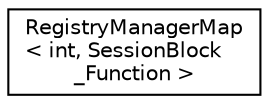digraph "Graphical Class Hierarchy"
{
  edge [fontname="Helvetica",fontsize="10",labelfontname="Helvetica",labelfontsize="10"];
  node [fontname="Helvetica",fontsize="10",shape=record];
  rankdir="LR";
  Node1 [label="RegistryManagerMap\l\< int, SessionBlock\l_Function \>",height=0.2,width=0.4,color="black", fillcolor="white", style="filled",URL="$classRNReplicaNet_1_1RegistryManagerMap.html"];
}
